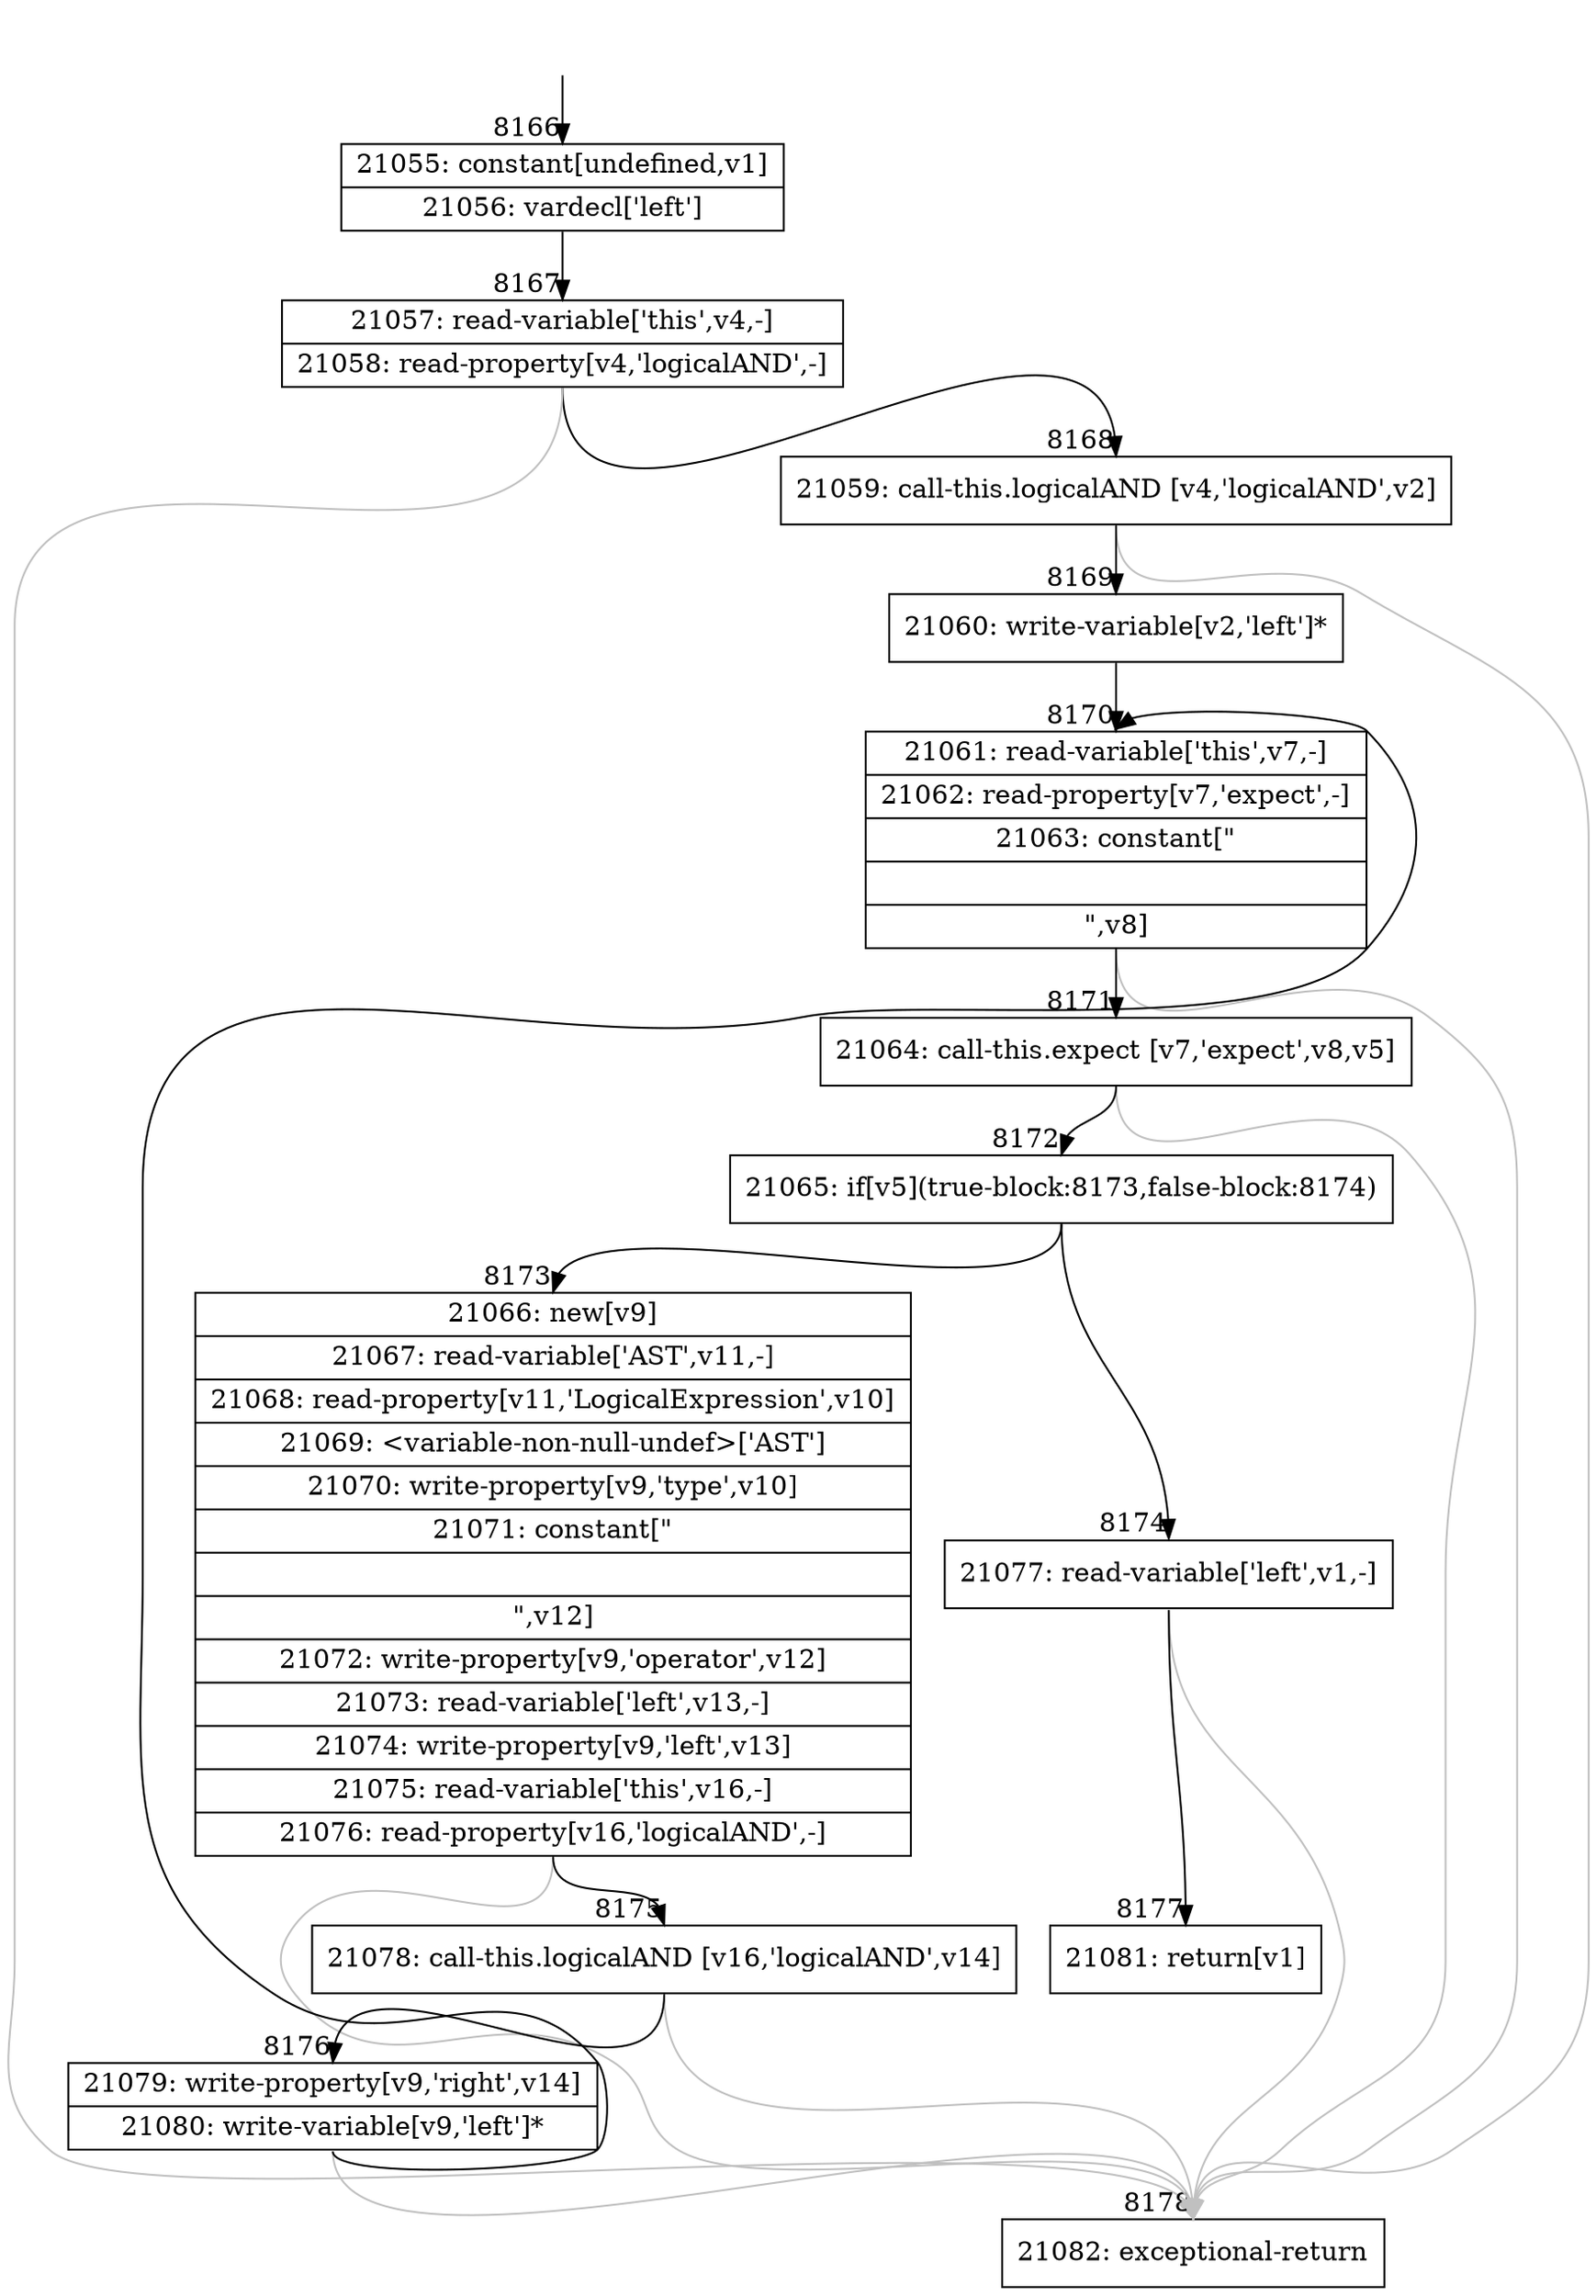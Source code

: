 digraph {
rankdir="TD"
BB_entry604[shape=none,label=""];
BB_entry604 -> BB8166 [tailport=s, headport=n, headlabel="    8166"]
BB8166 [shape=record label="{21055: constant[undefined,v1]|21056: vardecl['left']}" ] 
BB8166 -> BB8167 [tailport=s, headport=n, headlabel="      8167"]
BB8167 [shape=record label="{21057: read-variable['this',v4,-]|21058: read-property[v4,'logicalAND',-]}" ] 
BB8167 -> BB8168 [tailport=s, headport=n, headlabel="      8168"]
BB8167 -> BB8178 [tailport=s, headport=n, color=gray, headlabel="      8178"]
BB8168 [shape=record label="{21059: call-this.logicalAND [v4,'logicalAND',v2]}" ] 
BB8168 -> BB8169 [tailport=s, headport=n, headlabel="      8169"]
BB8168 -> BB8178 [tailport=s, headport=n, color=gray]
BB8169 [shape=record label="{21060: write-variable[v2,'left']*}" ] 
BB8169 -> BB8170 [tailport=s, headport=n, headlabel="      8170"]
BB8170 [shape=record label="{21061: read-variable['this',v7,-]|21062: read-property[v7,'expect',-]|21063: constant[\"||\",v8]}" ] 
BB8170 -> BB8171 [tailport=s, headport=n, headlabel="      8171"]
BB8170 -> BB8178 [tailport=s, headport=n, color=gray]
BB8171 [shape=record label="{21064: call-this.expect [v7,'expect',v8,v5]}" ] 
BB8171 -> BB8172 [tailport=s, headport=n, headlabel="      8172"]
BB8171 -> BB8178 [tailport=s, headport=n, color=gray]
BB8172 [shape=record label="{21065: if[v5](true-block:8173,false-block:8174)}" ] 
BB8172 -> BB8173 [tailport=s, headport=n, headlabel="      8173"]
BB8172 -> BB8174 [tailport=s, headport=n, headlabel="      8174"]
BB8173 [shape=record label="{21066: new[v9]|21067: read-variable['AST',v11,-]|21068: read-property[v11,'LogicalExpression',v10]|21069: \<variable-non-null-undef\>['AST']|21070: write-property[v9,'type',v10]|21071: constant[\"||\",v12]|21072: write-property[v9,'operator',v12]|21073: read-variable['left',v13,-]|21074: write-property[v9,'left',v13]|21075: read-variable['this',v16,-]|21076: read-property[v16,'logicalAND',-]}" ] 
BB8173 -> BB8175 [tailport=s, headport=n, headlabel="      8175"]
BB8173 -> BB8178 [tailport=s, headport=n, color=gray]
BB8174 [shape=record label="{21077: read-variable['left',v1,-]}" ] 
BB8174 -> BB8177 [tailport=s, headport=n, headlabel="      8177"]
BB8174 -> BB8178 [tailport=s, headport=n, color=gray]
BB8175 [shape=record label="{21078: call-this.logicalAND [v16,'logicalAND',v14]}" ] 
BB8175 -> BB8176 [tailport=s, headport=n, headlabel="      8176"]
BB8175 -> BB8178 [tailport=s, headport=n, color=gray]
BB8176 [shape=record label="{21079: write-property[v9,'right',v14]|21080: write-variable[v9,'left']*}" ] 
BB8176 -> BB8170 [tailport=s, headport=n]
BB8176 -> BB8178 [tailport=s, headport=n, color=gray]
BB8177 [shape=record label="{21081: return[v1]}" ] 
BB8178 [shape=record label="{21082: exceptional-return}" ] 
//#$~ 12714
}
